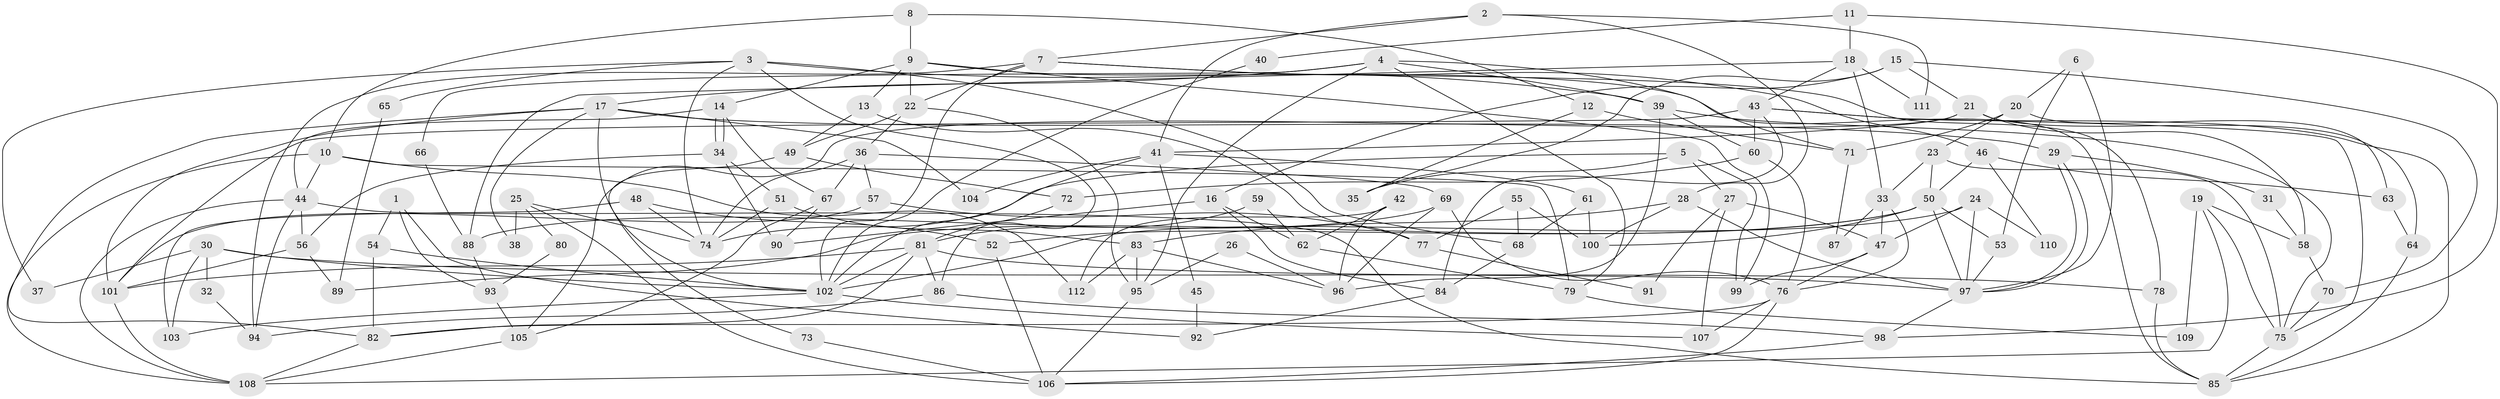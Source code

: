 // Generated by graph-tools (version 1.1) at 2025/50/03/09/25 03:50:07]
// undirected, 112 vertices, 224 edges
graph export_dot {
graph [start="1"]
  node [color=gray90,style=filled];
  1;
  2;
  3;
  4;
  5;
  6;
  7;
  8;
  9;
  10;
  11;
  12;
  13;
  14;
  15;
  16;
  17;
  18;
  19;
  20;
  21;
  22;
  23;
  24;
  25;
  26;
  27;
  28;
  29;
  30;
  31;
  32;
  33;
  34;
  35;
  36;
  37;
  38;
  39;
  40;
  41;
  42;
  43;
  44;
  45;
  46;
  47;
  48;
  49;
  50;
  51;
  52;
  53;
  54;
  55;
  56;
  57;
  58;
  59;
  60;
  61;
  62;
  63;
  64;
  65;
  66;
  67;
  68;
  69;
  70;
  71;
  72;
  73;
  74;
  75;
  76;
  77;
  78;
  79;
  80;
  81;
  82;
  83;
  84;
  85;
  86;
  87;
  88;
  89;
  90;
  91;
  92;
  93;
  94;
  95;
  96;
  97;
  98;
  99;
  100;
  101;
  102;
  103;
  104;
  105;
  106;
  107;
  108;
  109;
  110;
  111;
  112;
  1 -- 93;
  1 -- 54;
  1 -- 92;
  2 -- 41;
  2 -- 28;
  2 -- 7;
  2 -- 111;
  3 -- 74;
  3 -- 86;
  3 -- 37;
  3 -- 39;
  3 -- 65;
  3 -- 68;
  4 -- 79;
  4 -- 17;
  4 -- 39;
  4 -- 66;
  4 -- 71;
  4 -- 95;
  5 -- 99;
  5 -- 27;
  5 -- 35;
  5 -- 74;
  6 -- 97;
  6 -- 53;
  6 -- 20;
  7 -- 22;
  7 -- 46;
  7 -- 78;
  7 -- 94;
  7 -- 102;
  8 -- 10;
  8 -- 9;
  8 -- 12;
  9 -- 85;
  9 -- 14;
  9 -- 13;
  9 -- 22;
  9 -- 99;
  10 -- 108;
  10 -- 44;
  10 -- 79;
  10 -- 112;
  11 -- 18;
  11 -- 98;
  11 -- 40;
  12 -- 71;
  12 -- 35;
  13 -- 49;
  13 -- 77;
  14 -- 44;
  14 -- 34;
  14 -- 34;
  14 -- 67;
  15 -- 35;
  15 -- 21;
  15 -- 16;
  15 -- 70;
  16 -- 90;
  16 -- 62;
  16 -- 84;
  17 -- 102;
  17 -- 82;
  17 -- 29;
  17 -- 38;
  17 -- 101;
  17 -- 104;
  18 -- 43;
  18 -- 33;
  18 -- 88;
  18 -- 111;
  19 -- 75;
  19 -- 108;
  19 -- 58;
  19 -- 109;
  20 -- 23;
  20 -- 63;
  20 -- 71;
  21 -- 58;
  21 -- 105;
  21 -- 41;
  21 -- 64;
  22 -- 95;
  22 -- 36;
  22 -- 49;
  23 -- 75;
  23 -- 50;
  23 -- 33;
  24 -- 97;
  24 -- 102;
  24 -- 47;
  24 -- 110;
  25 -- 74;
  25 -- 106;
  25 -- 38;
  25 -- 80;
  26 -- 95;
  26 -- 96;
  27 -- 47;
  27 -- 107;
  27 -- 91;
  28 -- 100;
  28 -- 97;
  28 -- 83;
  29 -- 97;
  29 -- 97;
  29 -- 31;
  30 -- 78;
  30 -- 102;
  30 -- 32;
  30 -- 37;
  30 -- 103;
  31 -- 58;
  32 -- 94;
  33 -- 76;
  33 -- 47;
  33 -- 87;
  34 -- 56;
  34 -- 51;
  34 -- 90;
  36 -- 74;
  36 -- 57;
  36 -- 67;
  36 -- 69;
  39 -- 60;
  39 -- 75;
  39 -- 96;
  40 -- 102;
  41 -- 102;
  41 -- 45;
  41 -- 61;
  41 -- 104;
  42 -- 112;
  42 -- 96;
  42 -- 62;
  43 -- 85;
  43 -- 101;
  43 -- 60;
  43 -- 75;
  43 -- 84;
  44 -- 108;
  44 -- 85;
  44 -- 56;
  44 -- 94;
  45 -- 92;
  46 -- 50;
  46 -- 63;
  46 -- 110;
  47 -- 76;
  47 -- 99;
  48 -- 74;
  48 -- 52;
  48 -- 103;
  49 -- 72;
  49 -- 73;
  50 -- 100;
  50 -- 97;
  50 -- 52;
  50 -- 53;
  50 -- 89;
  51 -- 83;
  51 -- 74;
  52 -- 106;
  53 -- 97;
  54 -- 102;
  54 -- 82;
  55 -- 68;
  55 -- 77;
  55 -- 100;
  56 -- 101;
  56 -- 89;
  57 -- 101;
  57 -- 77;
  58 -- 70;
  59 -- 81;
  59 -- 62;
  60 -- 72;
  60 -- 76;
  61 -- 68;
  61 -- 100;
  62 -- 79;
  63 -- 64;
  64 -- 85;
  65 -- 89;
  66 -- 88;
  67 -- 90;
  67 -- 105;
  68 -- 84;
  69 -- 76;
  69 -- 88;
  69 -- 96;
  70 -- 75;
  71 -- 87;
  72 -- 81;
  73 -- 106;
  75 -- 85;
  76 -- 82;
  76 -- 106;
  76 -- 107;
  77 -- 91;
  78 -- 85;
  79 -- 109;
  80 -- 93;
  81 -- 86;
  81 -- 102;
  81 -- 82;
  81 -- 97;
  81 -- 101;
  82 -- 108;
  83 -- 96;
  83 -- 95;
  83 -- 112;
  84 -- 92;
  86 -- 94;
  86 -- 98;
  88 -- 93;
  93 -- 105;
  95 -- 106;
  97 -- 98;
  98 -- 106;
  101 -- 108;
  102 -- 103;
  102 -- 107;
  105 -- 108;
}
